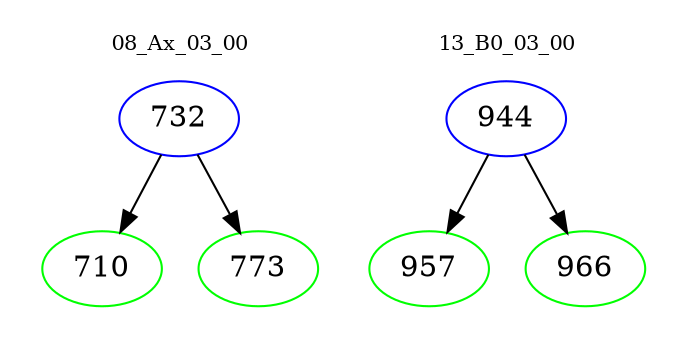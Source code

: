 digraph{
subgraph cluster_0 {
color = white
label = "08_Ax_03_00";
fontsize=10;
T0_732 [label="732", color="blue"]
T0_732 -> T0_710 [color="black"]
T0_710 [label="710", color="green"]
T0_732 -> T0_773 [color="black"]
T0_773 [label="773", color="green"]
}
subgraph cluster_1 {
color = white
label = "13_B0_03_00";
fontsize=10;
T1_944 [label="944", color="blue"]
T1_944 -> T1_957 [color="black"]
T1_957 [label="957", color="green"]
T1_944 -> T1_966 [color="black"]
T1_966 [label="966", color="green"]
}
}
